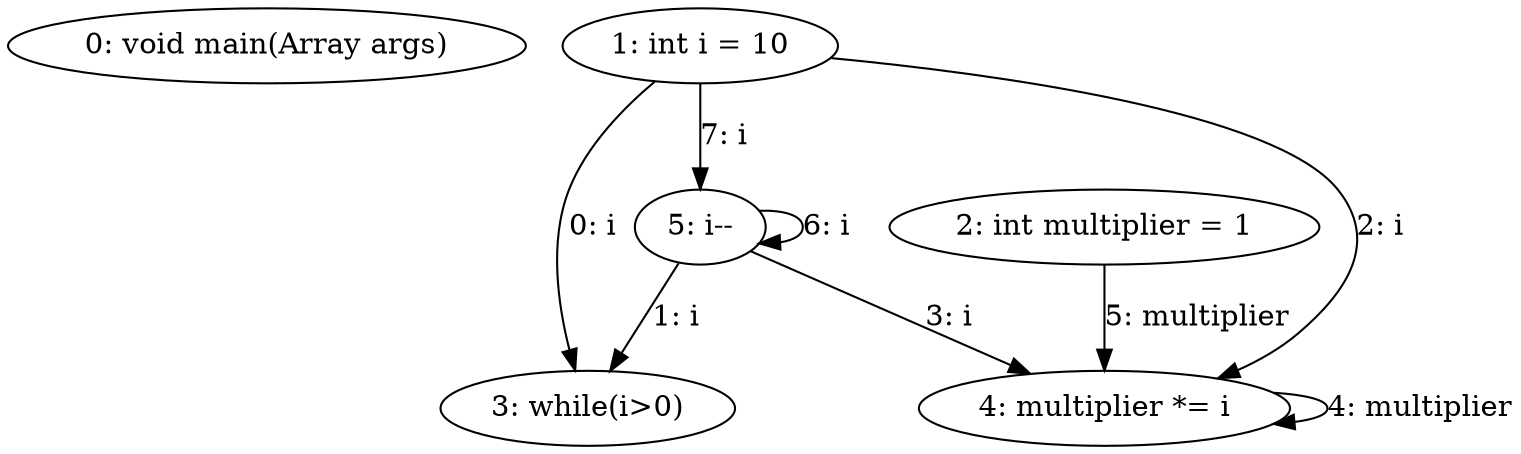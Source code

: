 digraph G {
  1 [ label="0: void main(Array args)" ];
  2 [ label="1: int i = 10" ];
  3 [ label="2: int multiplier = 1" ];
  4 [ label="3: while(i>0)" ];
  5 [ label="4: multiplier *= i" ];
  6 [ label="5: i--" ];
  2 -> 4 [ label="0: i" ];
  6 -> 4 [ label="1: i" ];
  2 -> 5 [ label="2: i" ];
  6 -> 5 [ label="3: i" ];
  5 -> 5 [ label="4: multiplier" ];
  3 -> 5 [ label="5: multiplier" ];
  6 -> 6 [ label="6: i" ];
  2 -> 6 [ label="7: i" ];
}
